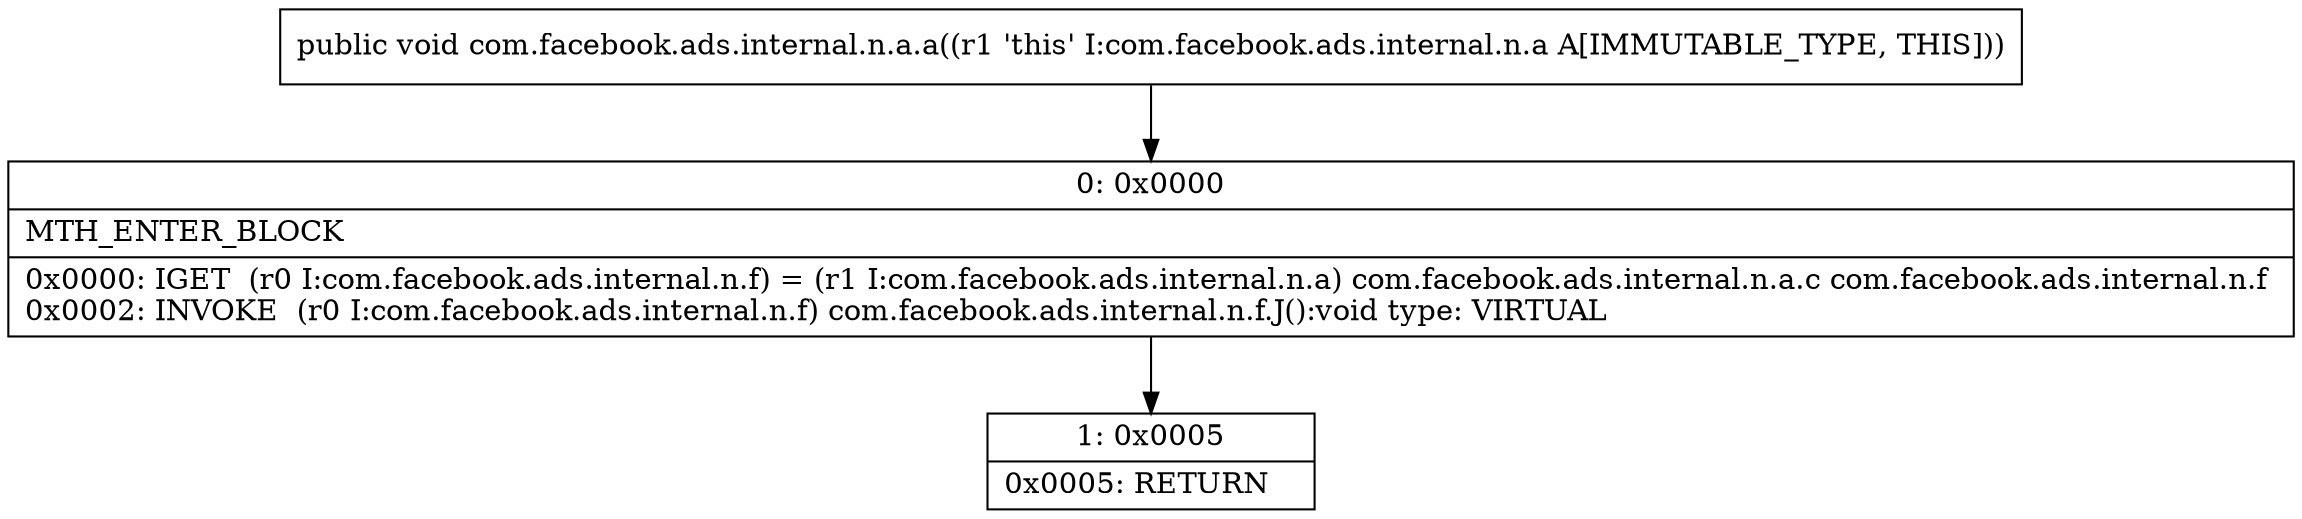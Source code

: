 digraph "CFG forcom.facebook.ads.internal.n.a.a()V" {
Node_0 [shape=record,label="{0\:\ 0x0000|MTH_ENTER_BLOCK\l|0x0000: IGET  (r0 I:com.facebook.ads.internal.n.f) = (r1 I:com.facebook.ads.internal.n.a) com.facebook.ads.internal.n.a.c com.facebook.ads.internal.n.f \l0x0002: INVOKE  (r0 I:com.facebook.ads.internal.n.f) com.facebook.ads.internal.n.f.J():void type: VIRTUAL \l}"];
Node_1 [shape=record,label="{1\:\ 0x0005|0x0005: RETURN   \l}"];
MethodNode[shape=record,label="{public void com.facebook.ads.internal.n.a.a((r1 'this' I:com.facebook.ads.internal.n.a A[IMMUTABLE_TYPE, THIS])) }"];
MethodNode -> Node_0;
Node_0 -> Node_1;
}


